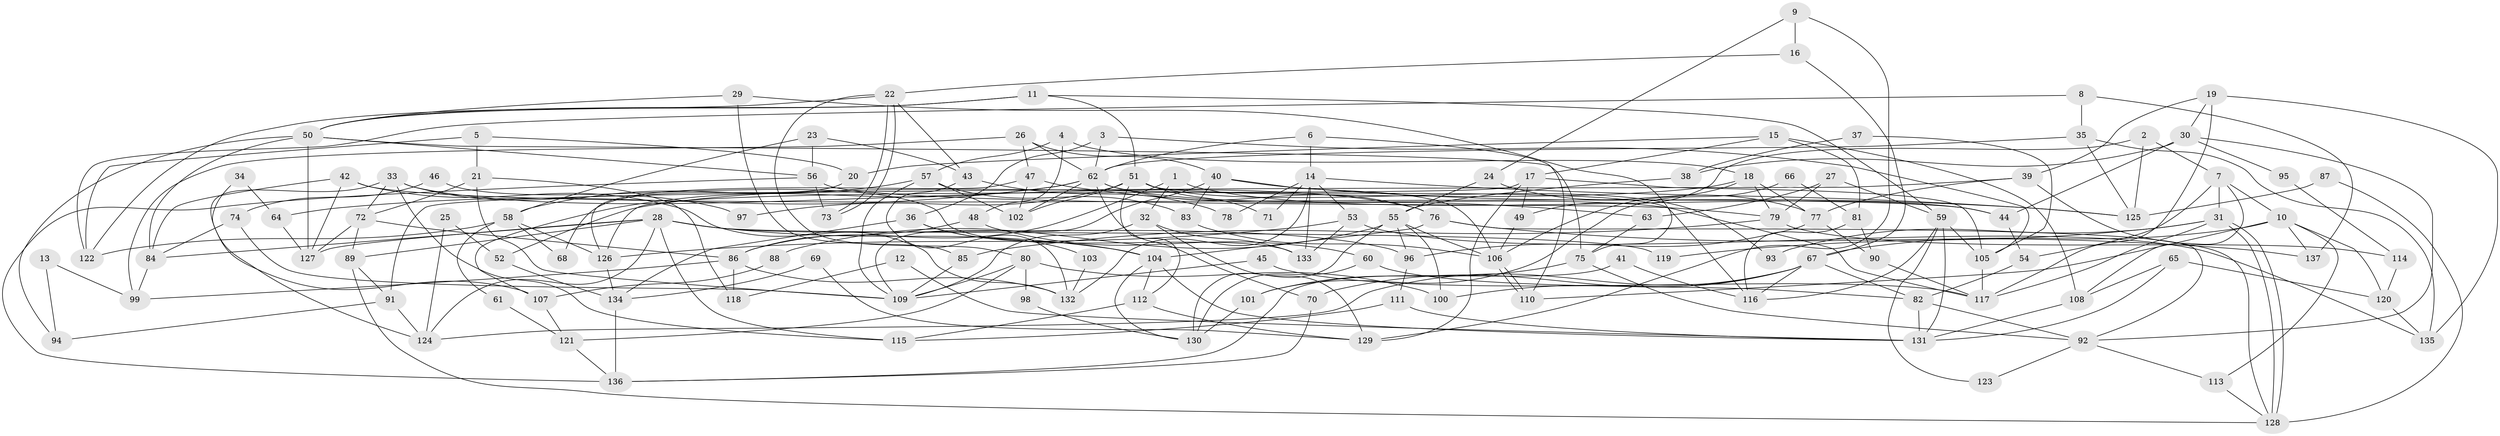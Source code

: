 // coarse degree distribution, {5: 0.17582417582417584, 6: 0.13186813186813187, 4: 0.13186813186813187, 11: 0.03296703296703297, 3: 0.17582417582417584, 2: 0.16483516483516483, 7: 0.08791208791208792, 8: 0.054945054945054944, 9: 0.03296703296703297, 10: 0.01098901098901099}
// Generated by graph-tools (version 1.1) at 2025/52/02/27/25 19:52:03]
// undirected, 137 vertices, 274 edges
graph export_dot {
graph [start="1"]
  node [color=gray90,style=filled];
  1;
  2;
  3;
  4;
  5;
  6;
  7;
  8;
  9;
  10;
  11;
  12;
  13;
  14;
  15;
  16;
  17;
  18;
  19;
  20;
  21;
  22;
  23;
  24;
  25;
  26;
  27;
  28;
  29;
  30;
  31;
  32;
  33;
  34;
  35;
  36;
  37;
  38;
  39;
  40;
  41;
  42;
  43;
  44;
  45;
  46;
  47;
  48;
  49;
  50;
  51;
  52;
  53;
  54;
  55;
  56;
  57;
  58;
  59;
  60;
  61;
  62;
  63;
  64;
  65;
  66;
  67;
  68;
  69;
  70;
  71;
  72;
  73;
  74;
  75;
  76;
  77;
  78;
  79;
  80;
  81;
  82;
  83;
  84;
  85;
  86;
  87;
  88;
  89;
  90;
  91;
  92;
  93;
  94;
  95;
  96;
  97;
  98;
  99;
  100;
  101;
  102;
  103;
  104;
  105;
  106;
  107;
  108;
  109;
  110;
  111;
  112;
  113;
  114;
  115;
  116;
  117;
  118;
  119;
  120;
  121;
  122;
  123;
  124;
  125;
  126;
  127;
  128;
  129;
  130;
  131;
  132;
  133;
  134;
  135;
  136;
  137;
  1 -- 44;
  1 -- 32;
  1 -- 86;
  2 -- 125;
  2 -- 49;
  2 -- 7;
  3 -- 62;
  3 -- 105;
  3 -- 36;
  4 -- 18;
  4 -- 57;
  4 -- 48;
  5 -- 122;
  5 -- 21;
  5 -- 20;
  6 -- 62;
  6 -- 110;
  6 -- 14;
  7 -- 10;
  7 -- 31;
  7 -- 54;
  7 -- 108;
  8 -- 137;
  8 -- 35;
  8 -- 122;
  9 -- 129;
  9 -- 16;
  9 -- 24;
  10 -- 120;
  10 -- 113;
  10 -- 67;
  10 -- 110;
  10 -- 137;
  11 -- 50;
  11 -- 51;
  11 -- 59;
  11 -- 122;
  12 -- 131;
  12 -- 118;
  13 -- 94;
  13 -- 99;
  14 -- 125;
  14 -- 53;
  14 -- 71;
  14 -- 78;
  14 -- 132;
  14 -- 133;
  15 -- 17;
  15 -- 81;
  15 -- 20;
  15 -- 108;
  16 -- 67;
  16 -- 22;
  17 -- 129;
  17 -- 126;
  17 -- 49;
  17 -- 105;
  18 -- 79;
  18 -- 106;
  18 -- 52;
  18 -- 77;
  19 -- 39;
  19 -- 117;
  19 -- 30;
  19 -- 135;
  20 -- 68;
  21 -- 72;
  21 -- 109;
  21 -- 118;
  22 -- 43;
  22 -- 73;
  22 -- 73;
  22 -- 50;
  22 -- 80;
  23 -- 58;
  23 -- 56;
  23 -- 43;
  24 -- 55;
  24 -- 77;
  25 -- 124;
  25 -- 52;
  26 -- 40;
  26 -- 62;
  26 -- 47;
  26 -- 99;
  27 -- 63;
  27 -- 59;
  27 -- 79;
  28 -- 124;
  28 -- 84;
  28 -- 89;
  28 -- 96;
  28 -- 104;
  28 -- 115;
  28 -- 119;
  28 -- 127;
  29 -- 50;
  29 -- 75;
  29 -- 85;
  30 -- 92;
  30 -- 38;
  30 -- 44;
  30 -- 95;
  31 -- 128;
  31 -- 128;
  31 -- 93;
  31 -- 117;
  31 -- 119;
  32 -- 109;
  32 -- 133;
  32 -- 129;
  33 -- 76;
  33 -- 115;
  33 -- 72;
  33 -- 97;
  33 -- 107;
  34 -- 124;
  34 -- 64;
  35 -- 62;
  35 -- 135;
  35 -- 125;
  36 -- 104;
  36 -- 103;
  36 -- 134;
  37 -- 38;
  37 -- 105;
  38 -- 55;
  39 -- 128;
  39 -- 77;
  39 -- 91;
  40 -- 106;
  40 -- 83;
  40 -- 109;
  40 -- 125;
  41 -- 116;
  41 -- 136;
  42 -- 132;
  42 -- 84;
  42 -- 44;
  42 -- 127;
  43 -- 132;
  43 -- 78;
  44 -- 54;
  45 -- 109;
  45 -- 117;
  46 -- 74;
  46 -- 133;
  47 -- 126;
  47 -- 63;
  47 -- 102;
  48 -- 86;
  48 -- 60;
  49 -- 106;
  50 -- 127;
  50 -- 56;
  50 -- 75;
  50 -- 84;
  50 -- 94;
  51 -- 116;
  51 -- 102;
  51 -- 71;
  51 -- 93;
  51 -- 97;
  51 -- 112;
  52 -- 134;
  53 -- 126;
  53 -- 133;
  53 -- 135;
  54 -- 82;
  55 -- 96;
  55 -- 130;
  55 -- 88;
  55 -- 100;
  55 -- 106;
  56 -- 79;
  56 -- 73;
  56 -- 136;
  57 -- 109;
  57 -- 102;
  57 -- 58;
  57 -- 83;
  58 -- 122;
  58 -- 61;
  58 -- 68;
  58 -- 126;
  59 -- 131;
  59 -- 105;
  59 -- 116;
  59 -- 123;
  60 -- 82;
  60 -- 130;
  61 -- 121;
  62 -- 117;
  62 -- 107;
  62 -- 64;
  62 -- 70;
  62 -- 76;
  62 -- 102;
  63 -- 75;
  64 -- 127;
  65 -- 108;
  65 -- 131;
  65 -- 120;
  66 -- 101;
  66 -- 81;
  67 -- 82;
  67 -- 70;
  67 -- 100;
  67 -- 116;
  67 -- 124;
  69 -- 134;
  69 -- 129;
  70 -- 136;
  72 -- 127;
  72 -- 86;
  72 -- 89;
  74 -- 84;
  74 -- 109;
  75 -- 92;
  75 -- 101;
  76 -- 104;
  76 -- 92;
  76 -- 137;
  77 -- 90;
  77 -- 96;
  79 -- 85;
  79 -- 114;
  80 -- 100;
  80 -- 98;
  80 -- 109;
  80 -- 121;
  81 -- 90;
  81 -- 116;
  82 -- 131;
  82 -- 92;
  83 -- 106;
  84 -- 99;
  85 -- 109;
  86 -- 99;
  86 -- 118;
  86 -- 132;
  87 -- 125;
  87 -- 128;
  88 -- 107;
  89 -- 91;
  89 -- 128;
  90 -- 117;
  91 -- 94;
  91 -- 124;
  92 -- 113;
  92 -- 123;
  95 -- 114;
  96 -- 111;
  98 -- 130;
  101 -- 130;
  103 -- 132;
  104 -- 112;
  104 -- 130;
  104 -- 131;
  105 -- 117;
  106 -- 110;
  106 -- 110;
  107 -- 121;
  108 -- 131;
  111 -- 131;
  111 -- 115;
  112 -- 115;
  112 -- 129;
  113 -- 128;
  114 -- 120;
  120 -- 135;
  121 -- 136;
  126 -- 134;
  134 -- 136;
}
